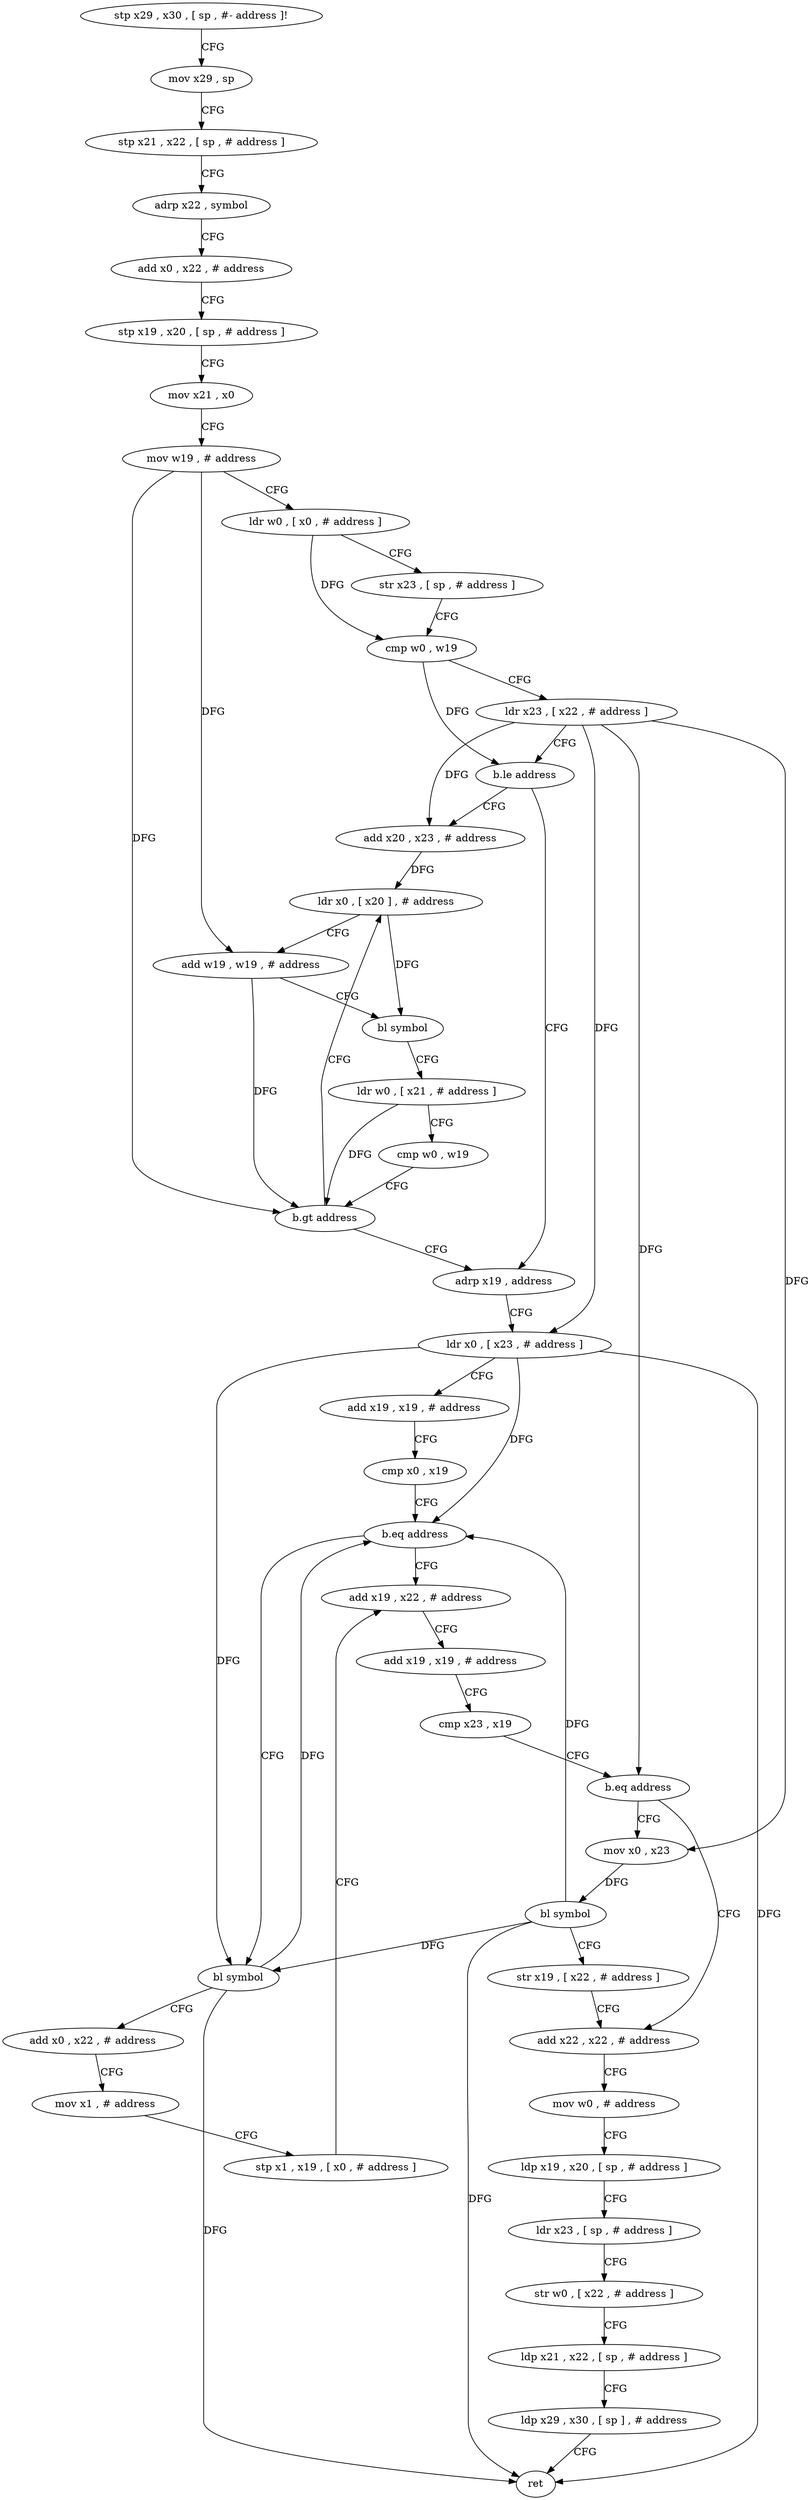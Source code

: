 digraph "func" {
"4317208" [label = "stp x29 , x30 , [ sp , #- address ]!" ]
"4317212" [label = "mov x29 , sp" ]
"4317216" [label = "stp x21 , x22 , [ sp , # address ]" ]
"4317220" [label = "adrp x22 , symbol" ]
"4317224" [label = "add x0 , x22 , # address" ]
"4317228" [label = "stp x19 , x20 , [ sp , # address ]" ]
"4317232" [label = "mov x21 , x0" ]
"4317236" [label = "mov w19 , # address" ]
"4317240" [label = "ldr w0 , [ x0 , # address ]" ]
"4317244" [label = "str x23 , [ sp , # address ]" ]
"4317248" [label = "cmp w0 , w19" ]
"4317252" [label = "ldr x23 , [ x22 , # address ]" ]
"4317256" [label = "b.le address" ]
"4317288" [label = "adrp x19 , address" ]
"4317260" [label = "add x20 , x23 , # address" ]
"4317292" [label = "ldr x0 , [ x23 , # address ]" ]
"4317296" [label = "add x19 , x19 , # address" ]
"4317300" [label = "cmp x0 , x19" ]
"4317304" [label = "b.eq address" ]
"4317324" [label = "add x19 , x22 , # address" ]
"4317308" [label = "bl symbol" ]
"4317264" [label = "ldr x0 , [ x20 ] , # address" ]
"4317328" [label = "add x19 , x19 , # address" ]
"4317332" [label = "cmp x23 , x19" ]
"4317336" [label = "b.eq address" ]
"4317352" [label = "add x22 , x22 , # address" ]
"4317340" [label = "mov x0 , x23" ]
"4317312" [label = "add x0 , x22 , # address" ]
"4317316" [label = "mov x1 , # address" ]
"4317320" [label = "stp x1 , x19 , [ x0 , # address ]" ]
"4317268" [label = "add w19 , w19 , # address" ]
"4317272" [label = "bl symbol" ]
"4317276" [label = "ldr w0 , [ x21 , # address ]" ]
"4317280" [label = "cmp w0 , w19" ]
"4317284" [label = "b.gt address" ]
"4317356" [label = "mov w0 , # address" ]
"4317360" [label = "ldp x19 , x20 , [ sp , # address ]" ]
"4317364" [label = "ldr x23 , [ sp , # address ]" ]
"4317368" [label = "str w0 , [ x22 , # address ]" ]
"4317372" [label = "ldp x21 , x22 , [ sp , # address ]" ]
"4317376" [label = "ldp x29 , x30 , [ sp ] , # address" ]
"4317380" [label = "ret" ]
"4317344" [label = "bl symbol" ]
"4317348" [label = "str x19 , [ x22 , # address ]" ]
"4317208" -> "4317212" [ label = "CFG" ]
"4317212" -> "4317216" [ label = "CFG" ]
"4317216" -> "4317220" [ label = "CFG" ]
"4317220" -> "4317224" [ label = "CFG" ]
"4317224" -> "4317228" [ label = "CFG" ]
"4317228" -> "4317232" [ label = "CFG" ]
"4317232" -> "4317236" [ label = "CFG" ]
"4317236" -> "4317240" [ label = "CFG" ]
"4317236" -> "4317268" [ label = "DFG" ]
"4317236" -> "4317284" [ label = "DFG" ]
"4317240" -> "4317244" [ label = "CFG" ]
"4317240" -> "4317248" [ label = "DFG" ]
"4317244" -> "4317248" [ label = "CFG" ]
"4317248" -> "4317252" [ label = "CFG" ]
"4317248" -> "4317256" [ label = "DFG" ]
"4317252" -> "4317256" [ label = "CFG" ]
"4317252" -> "4317292" [ label = "DFG" ]
"4317252" -> "4317260" [ label = "DFG" ]
"4317252" -> "4317336" [ label = "DFG" ]
"4317252" -> "4317340" [ label = "DFG" ]
"4317256" -> "4317288" [ label = "CFG" ]
"4317256" -> "4317260" [ label = "CFG" ]
"4317288" -> "4317292" [ label = "CFG" ]
"4317260" -> "4317264" [ label = "DFG" ]
"4317292" -> "4317296" [ label = "CFG" ]
"4317292" -> "4317304" [ label = "DFG" ]
"4317292" -> "4317308" [ label = "DFG" ]
"4317292" -> "4317380" [ label = "DFG" ]
"4317296" -> "4317300" [ label = "CFG" ]
"4317300" -> "4317304" [ label = "CFG" ]
"4317304" -> "4317324" [ label = "CFG" ]
"4317304" -> "4317308" [ label = "CFG" ]
"4317324" -> "4317328" [ label = "CFG" ]
"4317308" -> "4317312" [ label = "CFG" ]
"4317308" -> "4317304" [ label = "DFG" ]
"4317308" -> "4317380" [ label = "DFG" ]
"4317264" -> "4317268" [ label = "CFG" ]
"4317264" -> "4317272" [ label = "DFG" ]
"4317328" -> "4317332" [ label = "CFG" ]
"4317332" -> "4317336" [ label = "CFG" ]
"4317336" -> "4317352" [ label = "CFG" ]
"4317336" -> "4317340" [ label = "CFG" ]
"4317352" -> "4317356" [ label = "CFG" ]
"4317340" -> "4317344" [ label = "DFG" ]
"4317312" -> "4317316" [ label = "CFG" ]
"4317316" -> "4317320" [ label = "CFG" ]
"4317320" -> "4317324" [ label = "CFG" ]
"4317268" -> "4317272" [ label = "CFG" ]
"4317268" -> "4317284" [ label = "DFG" ]
"4317272" -> "4317276" [ label = "CFG" ]
"4317276" -> "4317280" [ label = "CFG" ]
"4317276" -> "4317284" [ label = "DFG" ]
"4317280" -> "4317284" [ label = "CFG" ]
"4317284" -> "4317264" [ label = "CFG" ]
"4317284" -> "4317288" [ label = "CFG" ]
"4317356" -> "4317360" [ label = "CFG" ]
"4317360" -> "4317364" [ label = "CFG" ]
"4317364" -> "4317368" [ label = "CFG" ]
"4317368" -> "4317372" [ label = "CFG" ]
"4317372" -> "4317376" [ label = "CFG" ]
"4317376" -> "4317380" [ label = "CFG" ]
"4317344" -> "4317348" [ label = "CFG" ]
"4317344" -> "4317304" [ label = "DFG" ]
"4317344" -> "4317308" [ label = "DFG" ]
"4317344" -> "4317380" [ label = "DFG" ]
"4317348" -> "4317352" [ label = "CFG" ]
}
